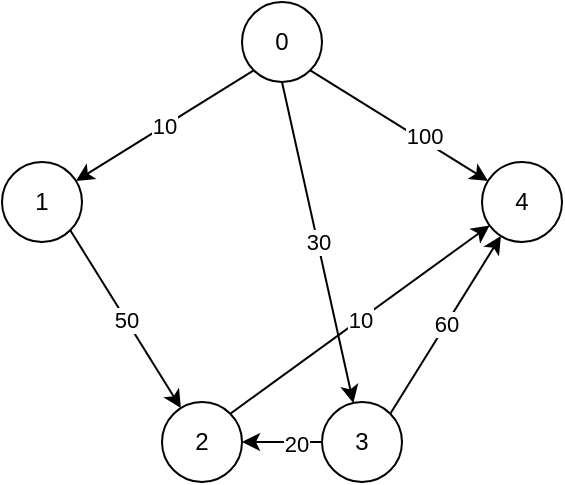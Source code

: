 <mxfile version="18.1.1" type="device"><diagram id="fHtcW8XgSH78RBZj5A-3" name="Page-1"><mxGraphModel dx="677" dy="378" grid="1" gridSize="10" guides="1" tooltips="1" connect="1" arrows="1" fold="1" page="1" pageScale="1" pageWidth="827" pageHeight="1169" math="0" shadow="0"><root><mxCell id="0"/><mxCell id="1" parent="0"/><mxCell id="V3iNgwTiGGNwrEM0ZXum-6" value="10" style="rounded=0;orthogonalLoop=1;jettySize=auto;html=1;exitX=0;exitY=1;exitDx=0;exitDy=0;" edge="1" parent="1" source="V3iNgwTiGGNwrEM0ZXum-1" target="V3iNgwTiGGNwrEM0ZXum-5"><mxGeometry relative="1" as="geometry"/></mxCell><mxCell id="V3iNgwTiGGNwrEM0ZXum-10" style="edgeStyle=none;rounded=0;orthogonalLoop=1;jettySize=auto;html=1;exitX=1;exitY=1;exitDx=0;exitDy=0;" edge="1" parent="1" source="V3iNgwTiGGNwrEM0ZXum-1" target="V3iNgwTiGGNwrEM0ZXum-4"><mxGeometry relative="1" as="geometry"/></mxCell><mxCell id="V3iNgwTiGGNwrEM0ZXum-19" value="100" style="edgeLabel;html=1;align=center;verticalAlign=middle;resizable=0;points=[];" vertex="1" connectable="0" parent="V3iNgwTiGGNwrEM0ZXum-10"><mxGeometry x="0.238" y="2" relative="1" as="geometry"><mxPoint as="offset"/></mxGeometry></mxCell><mxCell id="V3iNgwTiGGNwrEM0ZXum-18" value="30" style="edgeStyle=none;rounded=0;orthogonalLoop=1;jettySize=auto;html=1;exitX=0.5;exitY=1;exitDx=0;exitDy=0;" edge="1" parent="1" source="V3iNgwTiGGNwrEM0ZXum-1" target="V3iNgwTiGGNwrEM0ZXum-2"><mxGeometry relative="1" as="geometry"/></mxCell><mxCell id="V3iNgwTiGGNwrEM0ZXum-1" value="0" style="ellipse;whiteSpace=wrap;html=1;aspect=fixed;" vertex="1" parent="1"><mxGeometry x="320" y="80" width="40" height="40" as="geometry"/></mxCell><mxCell id="V3iNgwTiGGNwrEM0ZXum-15" value="60" style="edgeStyle=none;rounded=0;orthogonalLoop=1;jettySize=auto;html=1;exitX=1;exitY=0;exitDx=0;exitDy=0;" edge="1" parent="1" source="V3iNgwTiGGNwrEM0ZXum-2" target="V3iNgwTiGGNwrEM0ZXum-4"><mxGeometry relative="1" as="geometry"/></mxCell><mxCell id="V3iNgwTiGGNwrEM0ZXum-16" style="edgeStyle=none;rounded=0;orthogonalLoop=1;jettySize=auto;html=1;exitX=0;exitY=0.5;exitDx=0;exitDy=0;" edge="1" parent="1" source="V3iNgwTiGGNwrEM0ZXum-2" target="V3iNgwTiGGNwrEM0ZXum-3"><mxGeometry relative="1" as="geometry"/></mxCell><mxCell id="V3iNgwTiGGNwrEM0ZXum-42" value="20" style="edgeLabel;html=1;align=center;verticalAlign=middle;resizable=0;points=[];" vertex="1" connectable="0" parent="V3iNgwTiGGNwrEM0ZXum-16"><mxGeometry x="-0.341" y="1" relative="1" as="geometry"><mxPoint as="offset"/></mxGeometry></mxCell><mxCell id="V3iNgwTiGGNwrEM0ZXum-2" value="3" style="ellipse;whiteSpace=wrap;html=1;aspect=fixed;" vertex="1" parent="1"><mxGeometry x="360" y="280" width="40" height="40" as="geometry"/></mxCell><mxCell id="V3iNgwTiGGNwrEM0ZXum-17" value="10" style="edgeStyle=none;rounded=0;orthogonalLoop=1;jettySize=auto;html=1;exitX=1;exitY=0;exitDx=0;exitDy=0;" edge="1" parent="1" source="V3iNgwTiGGNwrEM0ZXum-3" target="V3iNgwTiGGNwrEM0ZXum-4"><mxGeometry relative="1" as="geometry"/></mxCell><mxCell id="V3iNgwTiGGNwrEM0ZXum-3" value="2" style="ellipse;whiteSpace=wrap;html=1;aspect=fixed;" vertex="1" parent="1"><mxGeometry x="280" y="280" width="40" height="40" as="geometry"/></mxCell><mxCell id="V3iNgwTiGGNwrEM0ZXum-4" value="4" style="ellipse;whiteSpace=wrap;html=1;aspect=fixed;" vertex="1" parent="1"><mxGeometry x="440" y="160" width="40" height="40" as="geometry"/></mxCell><mxCell id="V3iNgwTiGGNwrEM0ZXum-12" value="50" style="edgeStyle=none;rounded=0;orthogonalLoop=1;jettySize=auto;html=1;exitX=1;exitY=1;exitDx=0;exitDy=0;" edge="1" parent="1" source="V3iNgwTiGGNwrEM0ZXum-5" target="V3iNgwTiGGNwrEM0ZXum-3"><mxGeometry relative="1" as="geometry"/></mxCell><mxCell id="V3iNgwTiGGNwrEM0ZXum-5" value="1" style="ellipse;whiteSpace=wrap;html=1;aspect=fixed;" vertex="1" parent="1"><mxGeometry x="200" y="160" width="40" height="40" as="geometry"/></mxCell></root></mxGraphModel></diagram></mxfile>